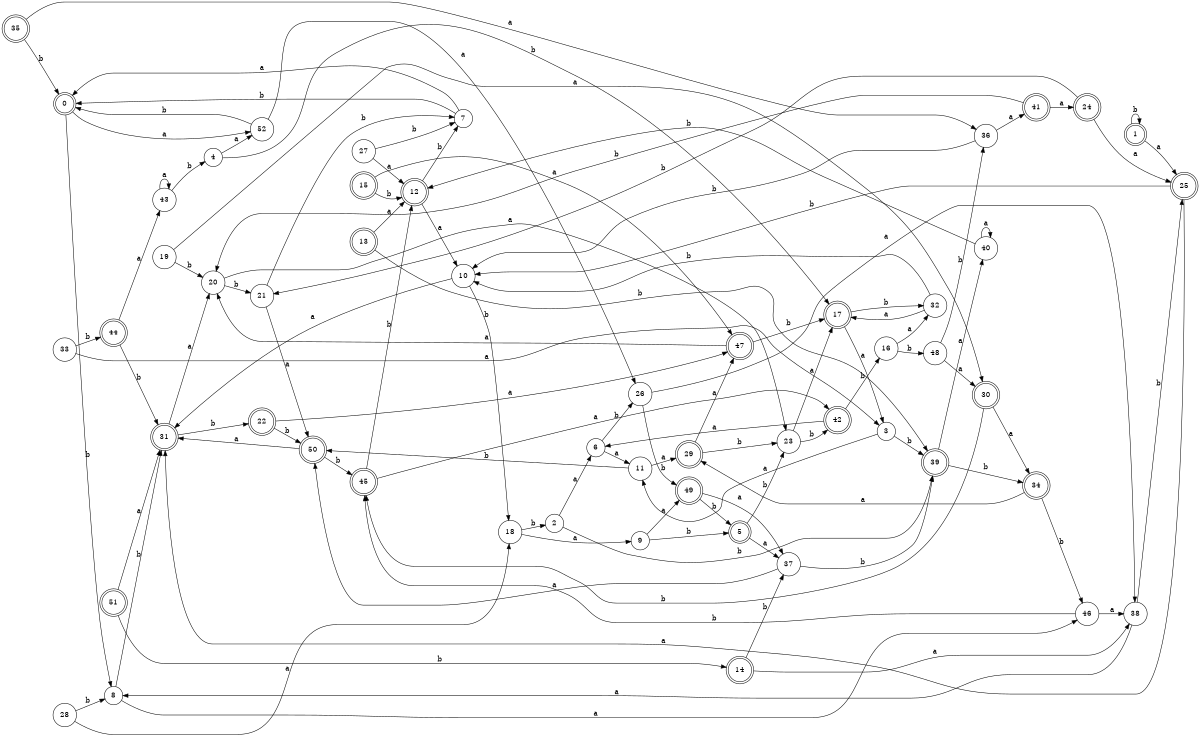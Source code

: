 digraph n43_8 {
__start0 [label="" shape="none"];

rankdir=LR;
size="8,5";

s0 [style="rounded,filled", color="black", fillcolor="white" shape="doublecircle", label="0"];
s1 [style="rounded,filled", color="black", fillcolor="white" shape="doublecircle", label="1"];
s2 [style="filled", color="black", fillcolor="white" shape="circle", label="2"];
s3 [style="filled", color="black", fillcolor="white" shape="circle", label="3"];
s4 [style="filled", color="black", fillcolor="white" shape="circle", label="4"];
s5 [style="rounded,filled", color="black", fillcolor="white" shape="doublecircle", label="5"];
s6 [style="filled", color="black", fillcolor="white" shape="circle", label="6"];
s7 [style="filled", color="black", fillcolor="white" shape="circle", label="7"];
s8 [style="filled", color="black", fillcolor="white" shape="circle", label="8"];
s9 [style="filled", color="black", fillcolor="white" shape="circle", label="9"];
s10 [style="filled", color="black", fillcolor="white" shape="circle", label="10"];
s11 [style="filled", color="black", fillcolor="white" shape="circle", label="11"];
s12 [style="rounded,filled", color="black", fillcolor="white" shape="doublecircle", label="12"];
s13 [style="rounded,filled", color="black", fillcolor="white" shape="doublecircle", label="13"];
s14 [style="rounded,filled", color="black", fillcolor="white" shape="doublecircle", label="14"];
s15 [style="rounded,filled", color="black", fillcolor="white" shape="doublecircle", label="15"];
s16 [style="filled", color="black", fillcolor="white" shape="circle", label="16"];
s17 [style="rounded,filled", color="black", fillcolor="white" shape="doublecircle", label="17"];
s18 [style="filled", color="black", fillcolor="white" shape="circle", label="18"];
s19 [style="filled", color="black", fillcolor="white" shape="circle", label="19"];
s20 [style="filled", color="black", fillcolor="white" shape="circle", label="20"];
s21 [style="filled", color="black", fillcolor="white" shape="circle", label="21"];
s22 [style="rounded,filled", color="black", fillcolor="white" shape="doublecircle", label="22"];
s23 [style="filled", color="black", fillcolor="white" shape="circle", label="23"];
s24 [style="rounded,filled", color="black", fillcolor="white" shape="doublecircle", label="24"];
s25 [style="rounded,filled", color="black", fillcolor="white" shape="doublecircle", label="25"];
s26 [style="filled", color="black", fillcolor="white" shape="circle", label="26"];
s27 [style="filled", color="black", fillcolor="white" shape="circle", label="27"];
s28 [style="filled", color="black", fillcolor="white" shape="circle", label="28"];
s29 [style="rounded,filled", color="black", fillcolor="white" shape="doublecircle", label="29"];
s30 [style="rounded,filled", color="black", fillcolor="white" shape="doublecircle", label="30"];
s31 [style="rounded,filled", color="black", fillcolor="white" shape="doublecircle", label="31"];
s32 [style="filled", color="black", fillcolor="white" shape="circle", label="32"];
s33 [style="filled", color="black", fillcolor="white" shape="circle", label="33"];
s34 [style="rounded,filled", color="black", fillcolor="white" shape="doublecircle", label="34"];
s35 [style="rounded,filled", color="black", fillcolor="white" shape="doublecircle", label="35"];
s36 [style="filled", color="black", fillcolor="white" shape="circle", label="36"];
s37 [style="filled", color="black", fillcolor="white" shape="circle", label="37"];
s38 [style="filled", color="black", fillcolor="white" shape="circle", label="38"];
s39 [style="rounded,filled", color="black", fillcolor="white" shape="doublecircle", label="39"];
s40 [style="filled", color="black", fillcolor="white" shape="circle", label="40"];
s41 [style="rounded,filled", color="black", fillcolor="white" shape="doublecircle", label="41"];
s42 [style="rounded,filled", color="black", fillcolor="white" shape="doublecircle", label="42"];
s43 [style="filled", color="black", fillcolor="white" shape="circle", label="43"];
s44 [style="rounded,filled", color="black", fillcolor="white" shape="doublecircle", label="44"];
s45 [style="rounded,filled", color="black", fillcolor="white" shape="doublecircle", label="45"];
s46 [style="filled", color="black", fillcolor="white" shape="circle", label="46"];
s47 [style="rounded,filled", color="black", fillcolor="white" shape="doublecircle", label="47"];
s48 [style="filled", color="black", fillcolor="white" shape="circle", label="48"];
s49 [style="rounded,filled", color="black", fillcolor="white" shape="doublecircle", label="49"];
s50 [style="rounded,filled", color="black", fillcolor="white" shape="doublecircle", label="50"];
s51 [style="rounded,filled", color="black", fillcolor="white" shape="doublecircle", label="51"];
s52 [style="filled", color="black", fillcolor="white" shape="circle", label="52"];
s0 -> s52 [label="a"];
s0 -> s8 [label="b"];
s1 -> s25 [label="a"];
s1 -> s1 [label="b"];
s2 -> s6 [label="a"];
s2 -> s39 [label="b"];
s3 -> s11 [label="a"];
s3 -> s39 [label="b"];
s4 -> s52 [label="a"];
s4 -> s17 [label="b"];
s5 -> s37 [label="a"];
s5 -> s23 [label="b"];
s6 -> s11 [label="a"];
s6 -> s26 [label="b"];
s7 -> s0 [label="a"];
s7 -> s0 [label="b"];
s8 -> s46 [label="a"];
s8 -> s31 [label="b"];
s9 -> s49 [label="a"];
s9 -> s5 [label="b"];
s10 -> s31 [label="a"];
s10 -> s18 [label="b"];
s11 -> s29 [label="a"];
s11 -> s50 [label="b"];
s12 -> s10 [label="a"];
s12 -> s7 [label="b"];
s13 -> s12 [label="a"];
s13 -> s39 [label="b"];
s14 -> s38 [label="a"];
s14 -> s37 [label="b"];
s15 -> s47 [label="a"];
s15 -> s12 [label="b"];
s16 -> s32 [label="a"];
s16 -> s48 [label="b"];
s17 -> s3 [label="a"];
s17 -> s32 [label="b"];
s18 -> s9 [label="a"];
s18 -> s2 [label="b"];
s19 -> s30 [label="a"];
s19 -> s20 [label="b"];
s20 -> s23 [label="a"];
s20 -> s21 [label="b"];
s21 -> s50 [label="a"];
s21 -> s7 [label="b"];
s22 -> s47 [label="a"];
s22 -> s50 [label="b"];
s23 -> s17 [label="a"];
s23 -> s42 [label="b"];
s24 -> s25 [label="a"];
s24 -> s21 [label="b"];
s25 -> s31 [label="a"];
s25 -> s10 [label="b"];
s26 -> s38 [label="a"];
s26 -> s49 [label="b"];
s27 -> s12 [label="a"];
s27 -> s7 [label="b"];
s28 -> s18 [label="a"];
s28 -> s8 [label="b"];
s29 -> s47 [label="a"];
s29 -> s23 [label="b"];
s30 -> s34 [label="a"];
s30 -> s45 [label="b"];
s31 -> s20 [label="a"];
s31 -> s22 [label="b"];
s32 -> s17 [label="a"];
s32 -> s10 [label="b"];
s33 -> s3 [label="a"];
s33 -> s44 [label="b"];
s34 -> s29 [label="a"];
s34 -> s46 [label="b"];
s35 -> s36 [label="a"];
s35 -> s0 [label="b"];
s36 -> s41 [label="a"];
s36 -> s10 [label="b"];
s37 -> s50 [label="a"];
s37 -> s39 [label="b"];
s38 -> s8 [label="a"];
s38 -> s25 [label="b"];
s39 -> s40 [label="a"];
s39 -> s34 [label="b"];
s40 -> s40 [label="a"];
s40 -> s12 [label="b"];
s41 -> s24 [label="a"];
s41 -> s20 [label="b"];
s42 -> s6 [label="a"];
s42 -> s16 [label="b"];
s43 -> s43 [label="a"];
s43 -> s4 [label="b"];
s44 -> s43 [label="a"];
s44 -> s31 [label="b"];
s45 -> s42 [label="a"];
s45 -> s12 [label="b"];
s46 -> s38 [label="a"];
s46 -> s45 [label="b"];
s47 -> s20 [label="a"];
s47 -> s17 [label="b"];
s48 -> s30 [label="a"];
s48 -> s36 [label="b"];
s49 -> s37 [label="a"];
s49 -> s5 [label="b"];
s50 -> s31 [label="a"];
s50 -> s45 [label="b"];
s51 -> s31 [label="a"];
s51 -> s14 [label="b"];
s52 -> s26 [label="a"];
s52 -> s0 [label="b"];

}